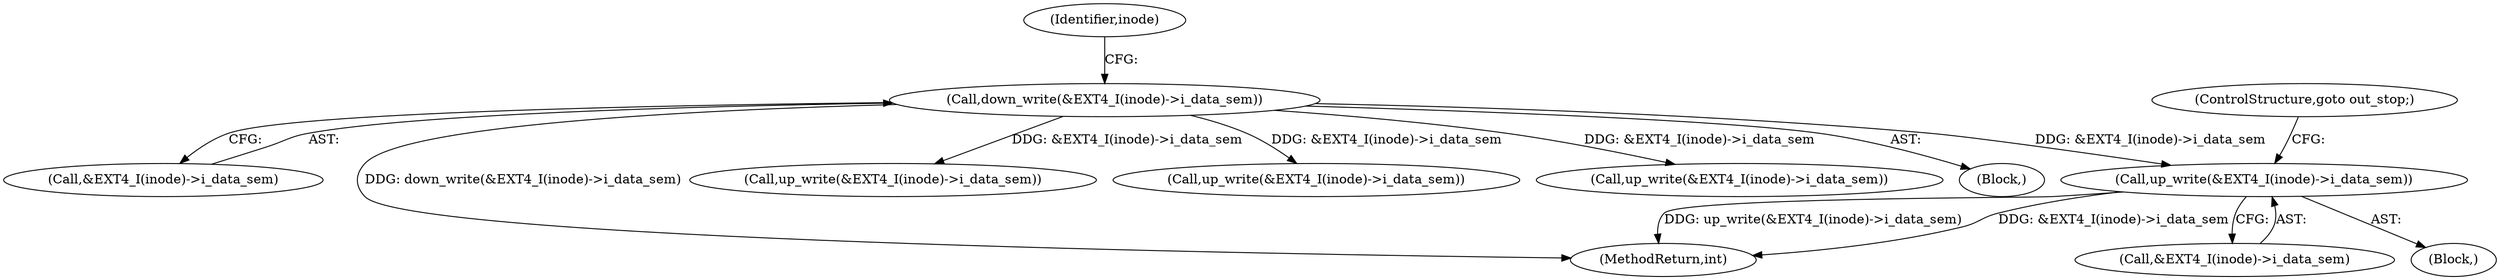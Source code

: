 digraph "0_linux_ea3d7209ca01da209cda6f0dea8be9cc4b7a933b@API" {
"1000331" [label="(Call,up_write(&EXT4_I(inode)->i_data_sem))"];
"1000272" [label="(Call,down_write(&EXT4_I(inode)->i_data_sem))"];
"1000273" [label="(Call,&EXT4_I(inode)->i_data_sem)"];
"1000337" [label="(ControlStructure,goto out_stop;)"];
"1000330" [label="(Block,)"];
"1000272" [label="(Call,down_write(&EXT4_I(inode)->i_data_sem))"];
"1000397" [label="(MethodReturn,int)"];
"1000331" [label="(Call,up_write(&EXT4_I(inode)->i_data_sem))"];
"1000279" [label="(Identifier,inode)"];
"1000309" [label="(Call,up_write(&EXT4_I(inode)->i_data_sem))"];
"1000353" [label="(Call,up_write(&EXT4_I(inode)->i_data_sem))"];
"1000291" [label="(Call,up_write(&EXT4_I(inode)->i_data_sem))"];
"1000332" [label="(Call,&EXT4_I(inode)->i_data_sem)"];
"1000114" [label="(Block,)"];
"1000331" -> "1000330"  [label="AST: "];
"1000331" -> "1000332"  [label="CFG: "];
"1000332" -> "1000331"  [label="AST: "];
"1000337" -> "1000331"  [label="CFG: "];
"1000331" -> "1000397"  [label="DDG: up_write(&EXT4_I(inode)->i_data_sem)"];
"1000331" -> "1000397"  [label="DDG: &EXT4_I(inode)->i_data_sem"];
"1000272" -> "1000331"  [label="DDG: &EXT4_I(inode)->i_data_sem"];
"1000272" -> "1000114"  [label="AST: "];
"1000272" -> "1000273"  [label="CFG: "];
"1000273" -> "1000272"  [label="AST: "];
"1000279" -> "1000272"  [label="CFG: "];
"1000272" -> "1000397"  [label="DDG: down_write(&EXT4_I(inode)->i_data_sem)"];
"1000272" -> "1000291"  [label="DDG: &EXT4_I(inode)->i_data_sem"];
"1000272" -> "1000309"  [label="DDG: &EXT4_I(inode)->i_data_sem"];
"1000272" -> "1000353"  [label="DDG: &EXT4_I(inode)->i_data_sem"];
}

